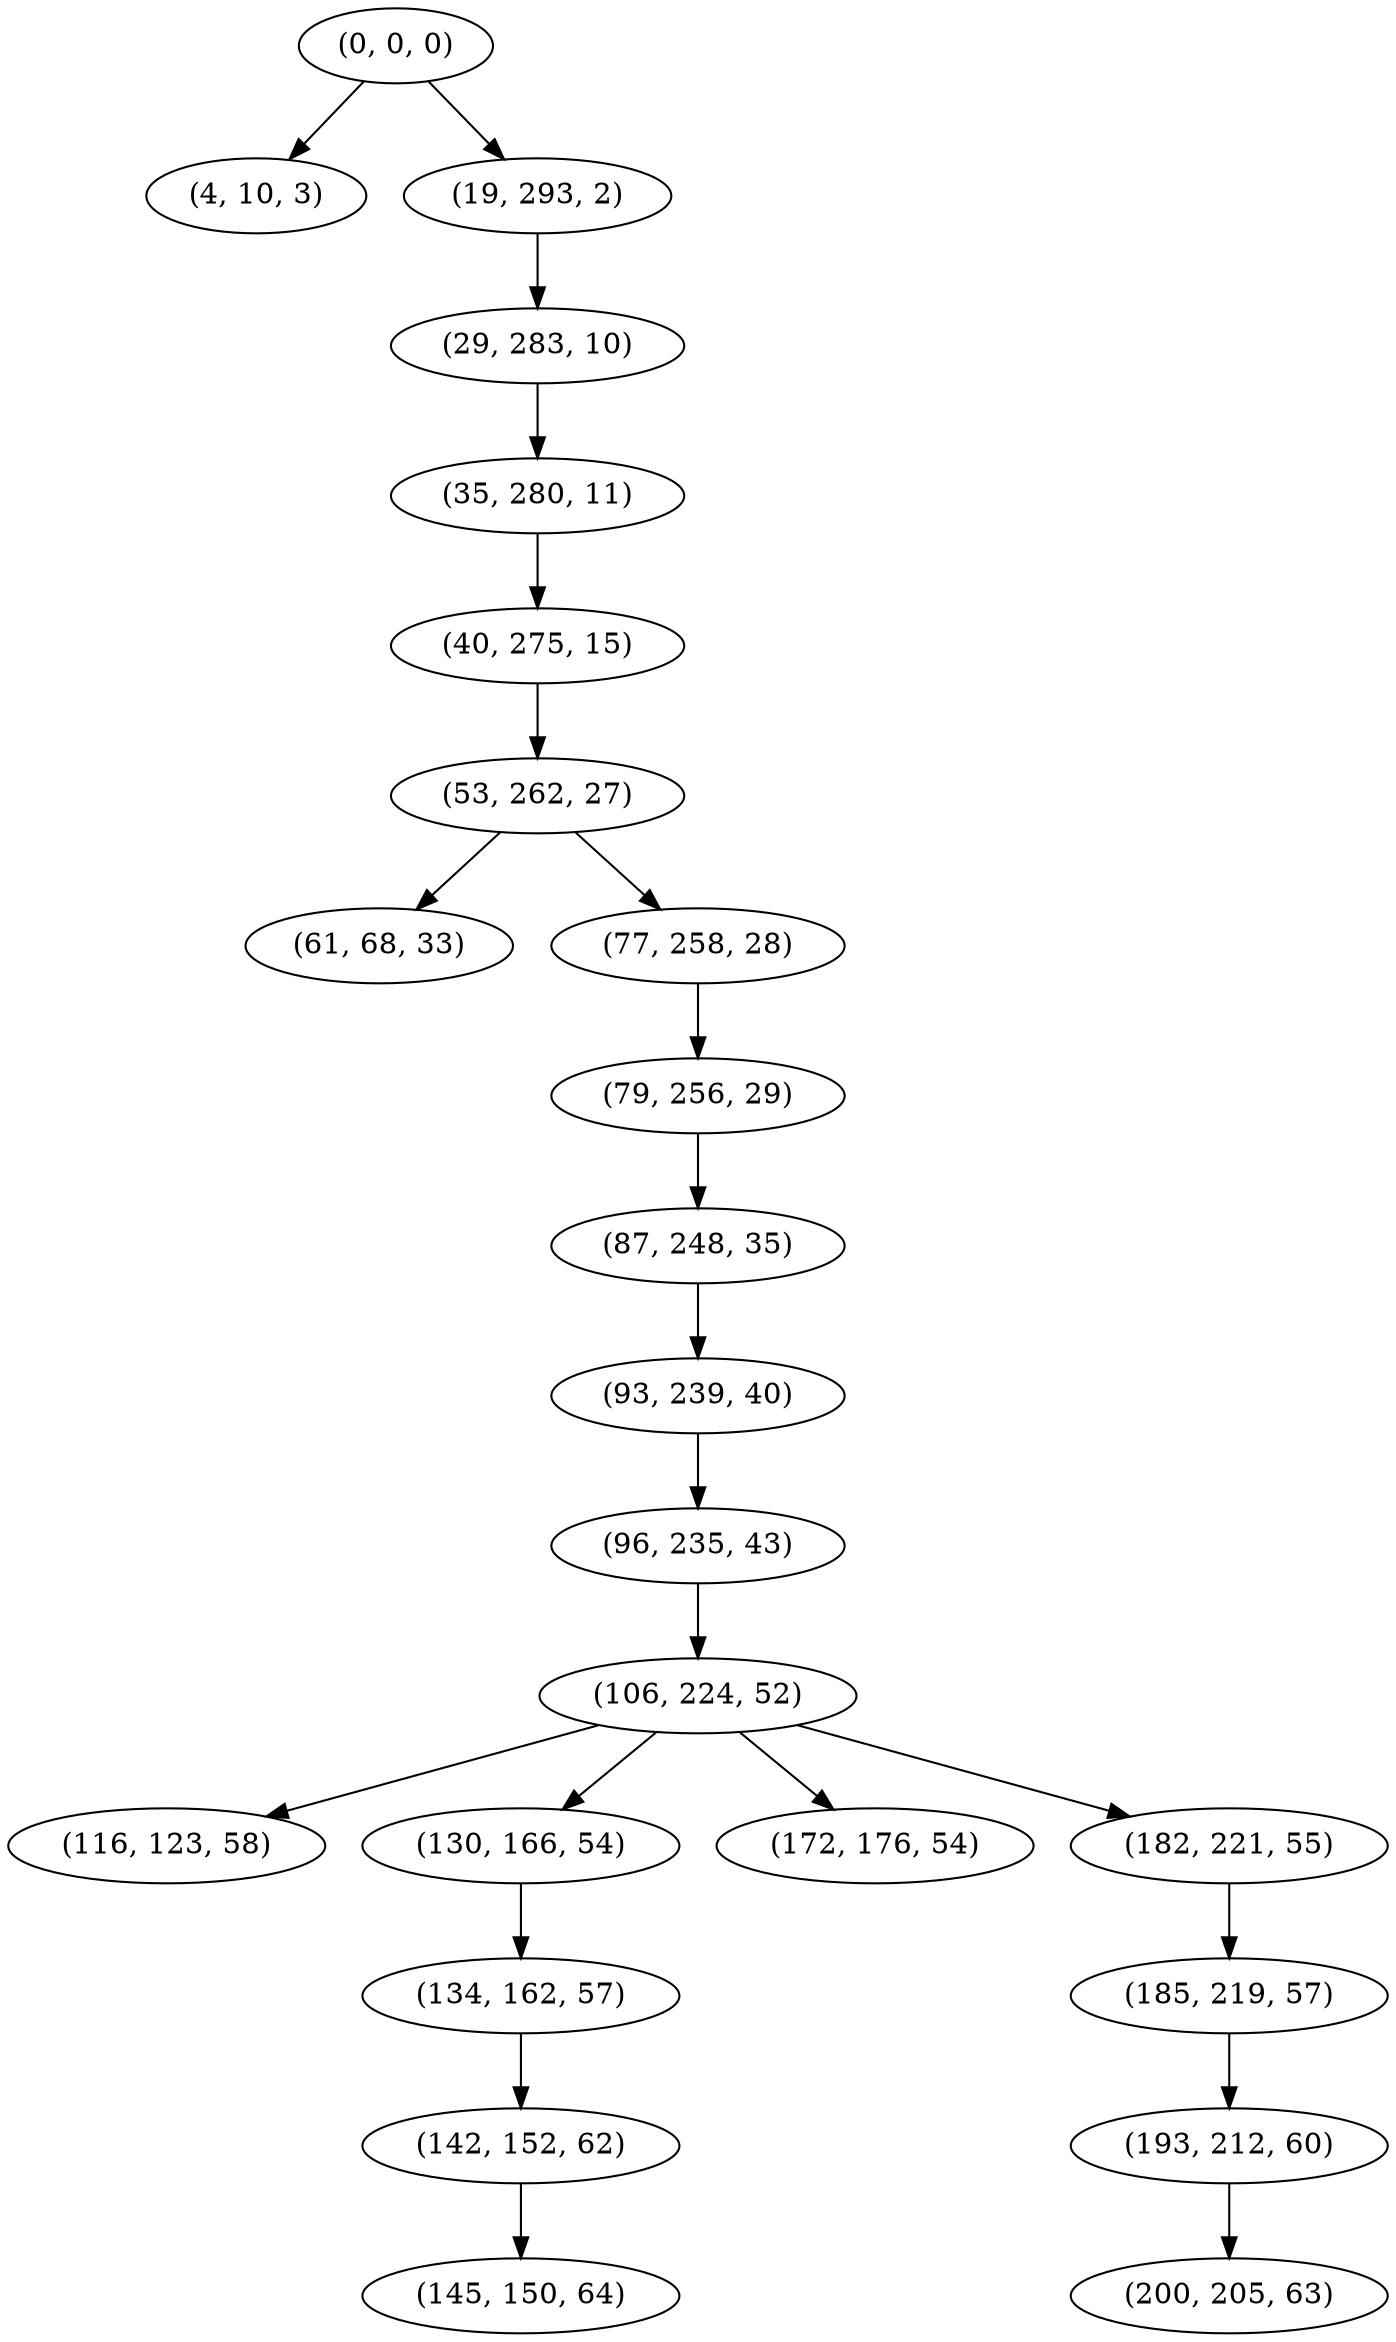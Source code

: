 digraph tree {
    "(0, 0, 0)";
    "(4, 10, 3)";
    "(19, 293, 2)";
    "(29, 283, 10)";
    "(35, 280, 11)";
    "(40, 275, 15)";
    "(53, 262, 27)";
    "(61, 68, 33)";
    "(77, 258, 28)";
    "(79, 256, 29)";
    "(87, 248, 35)";
    "(93, 239, 40)";
    "(96, 235, 43)";
    "(106, 224, 52)";
    "(116, 123, 58)";
    "(130, 166, 54)";
    "(134, 162, 57)";
    "(142, 152, 62)";
    "(145, 150, 64)";
    "(172, 176, 54)";
    "(182, 221, 55)";
    "(185, 219, 57)";
    "(193, 212, 60)";
    "(200, 205, 63)";
    "(0, 0, 0)" -> "(4, 10, 3)";
    "(0, 0, 0)" -> "(19, 293, 2)";
    "(19, 293, 2)" -> "(29, 283, 10)";
    "(29, 283, 10)" -> "(35, 280, 11)";
    "(35, 280, 11)" -> "(40, 275, 15)";
    "(40, 275, 15)" -> "(53, 262, 27)";
    "(53, 262, 27)" -> "(61, 68, 33)";
    "(53, 262, 27)" -> "(77, 258, 28)";
    "(77, 258, 28)" -> "(79, 256, 29)";
    "(79, 256, 29)" -> "(87, 248, 35)";
    "(87, 248, 35)" -> "(93, 239, 40)";
    "(93, 239, 40)" -> "(96, 235, 43)";
    "(96, 235, 43)" -> "(106, 224, 52)";
    "(106, 224, 52)" -> "(116, 123, 58)";
    "(106, 224, 52)" -> "(130, 166, 54)";
    "(106, 224, 52)" -> "(172, 176, 54)";
    "(106, 224, 52)" -> "(182, 221, 55)";
    "(130, 166, 54)" -> "(134, 162, 57)";
    "(134, 162, 57)" -> "(142, 152, 62)";
    "(142, 152, 62)" -> "(145, 150, 64)";
    "(182, 221, 55)" -> "(185, 219, 57)";
    "(185, 219, 57)" -> "(193, 212, 60)";
    "(193, 212, 60)" -> "(200, 205, 63)";
}
